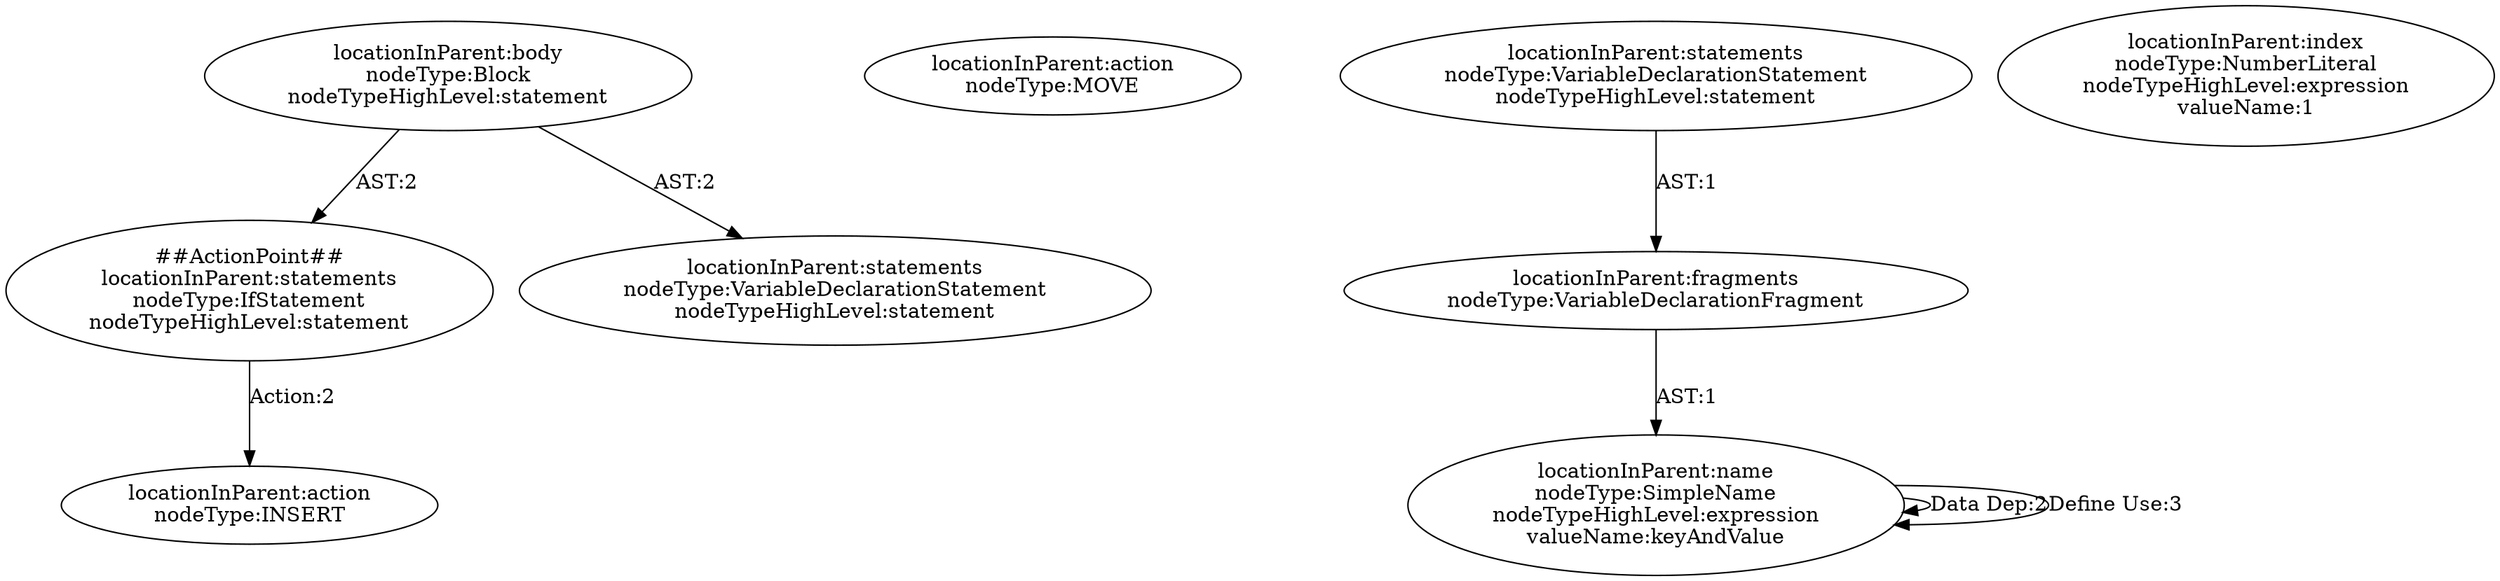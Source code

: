 digraph "Pattern" {
0 [label="##ActionPoint##\nlocationInParent:statements\nnodeType:IfStatement\nnodeTypeHighLevel:statement" shape=ellipse]
1 [label="locationInParent:body\nnodeType:Block\nnodeTypeHighLevel:statement" shape=ellipse]
2 [label="locationInParent:action\nnodeType:INSERT" shape=ellipse]
3 [label="locationInParent:statements\nnodeType:VariableDeclarationStatement\nnodeTypeHighLevel:statement" shape=ellipse]
4 [label="locationInParent:action\nnodeType:MOVE" shape=ellipse]
5 [label="locationInParent:statements\nnodeType:VariableDeclarationStatement\nnodeTypeHighLevel:statement" shape=ellipse]
6 [label="locationInParent:fragments\nnodeType:VariableDeclarationFragment" shape=ellipse]
7 [label="locationInParent:name\nnodeType:SimpleName\nnodeTypeHighLevel:expression\nvalueName:keyAndValue" shape=ellipse]
8 [label="locationInParent:index\nnodeType:NumberLiteral\nnodeTypeHighLevel:expression\nvalueName:1" shape=ellipse]
0 -> 2 [label="Action:2"];
1 -> 0 [label="AST:2"];
1 -> 3 [label="AST:2"];
5 -> 6 [label="AST:1"];
6 -> 7 [label="AST:1"];
7 -> 7 [label="Data Dep:2"];
7 -> 7 [label="Define Use:3"];
}